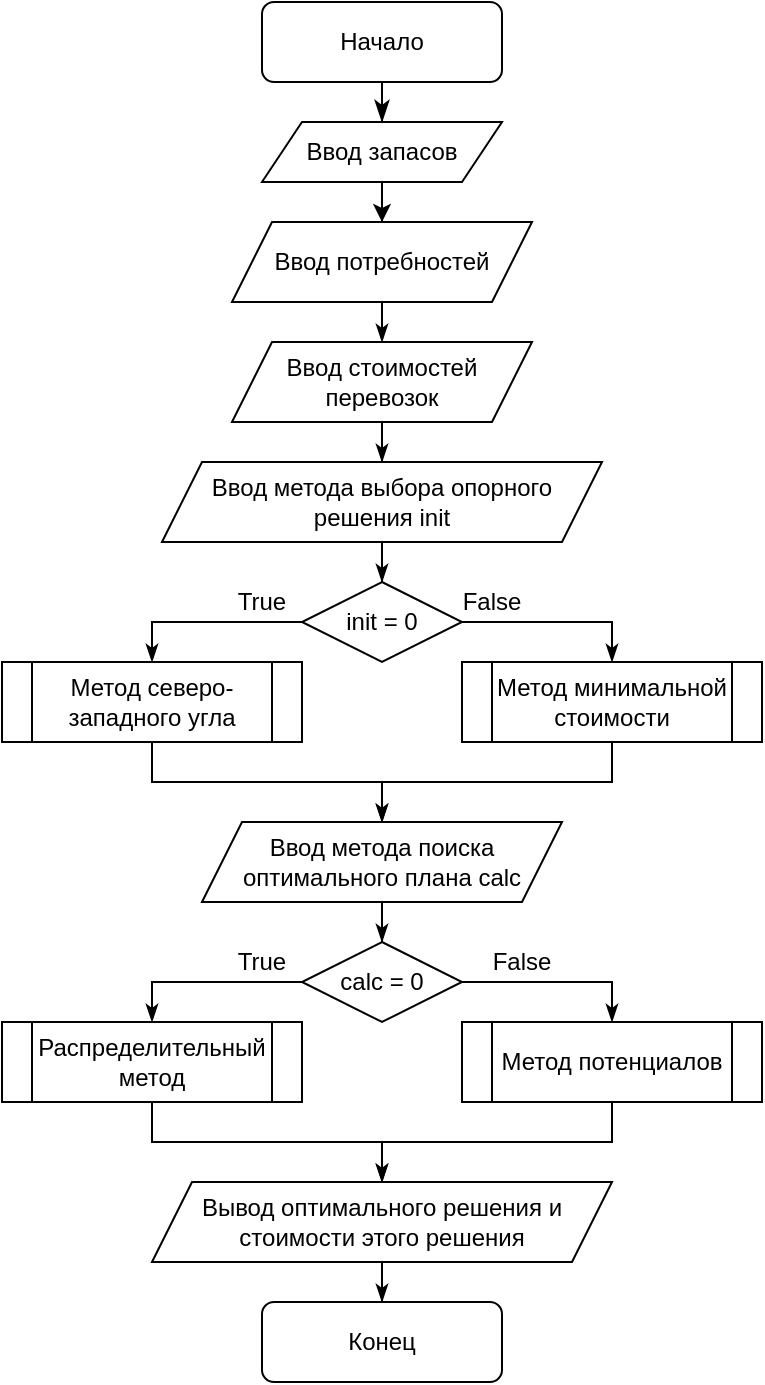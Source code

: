 <mxfile version="13.8.1" type="device"><diagram id="C5RBs43oDa-KdzZeNtuy" name="Page-1"><mxGraphModel dx="1038" dy="523" grid="1" gridSize="10" guides="1" tooltips="1" connect="1" arrows="1" fold="1" page="1" pageScale="1" pageWidth="827" pageHeight="1169" math="0" shadow="0"><root><mxCell id="WIyWlLk6GJQsqaUBKTNV-0"/><mxCell id="WIyWlLk6GJQsqaUBKTNV-1" parent="WIyWlLk6GJQsqaUBKTNV-0"/><mxCell id="WIyWlLk6GJQsqaUBKTNV-2" value="" style="rounded=0;html=1;jettySize=auto;orthogonalLoop=1;fontSize=11;endArrow=classicThin;endFill=1;endSize=8;strokeWidth=1;shadow=0;labelBackgroundColor=none;edgeStyle=orthogonalEdgeStyle;entryX=0.5;entryY=0;entryDx=0;entryDy=0;" parent="WIyWlLk6GJQsqaUBKTNV-1" source="WIyWlLk6GJQsqaUBKTNV-3" target="0Va-3D-5Pdf1fBnq2AyC-14" edge="1"><mxGeometry relative="1" as="geometry"><mxPoint x="200" y="80" as="targetPoint"/></mxGeometry></mxCell><mxCell id="WIyWlLk6GJQsqaUBKTNV-3" value="Начало" style="rounded=1;whiteSpace=wrap;html=1;fontSize=12;glass=0;strokeWidth=1;shadow=0;" parent="WIyWlLk6GJQsqaUBKTNV-1" vertex="1"><mxGeometry x="140" width="120" height="40" as="geometry"/></mxCell><mxCell id="0Va-3D-5Pdf1fBnq2AyC-2" style="edgeStyle=orthogonalEdgeStyle;rounded=0;orthogonalLoop=1;jettySize=auto;html=1;entryX=0.5;entryY=0;entryDx=0;entryDy=0;entryPerimeter=0;" edge="1" parent="WIyWlLk6GJQsqaUBKTNV-1" source="0Va-3D-5Pdf1fBnq2AyC-14" target="0Va-3D-5Pdf1fBnq2AyC-13"><mxGeometry relative="1" as="geometry"><mxPoint x="200" y="110" as="sourcePoint"/><mxPoint x="200" y="150" as="targetPoint"/></mxGeometry></mxCell><mxCell id="0Va-3D-5Pdf1fBnq2AyC-4" style="edgeStyle=orthogonalEdgeStyle;rounded=0;orthogonalLoop=1;jettySize=auto;html=1;endArrow=classicThin;endFill=1;entryX=0.5;entryY=0;entryDx=0;entryDy=0;exitX=0.5;exitY=1;exitDx=0;exitDy=0;" edge="1" parent="WIyWlLk6GJQsqaUBKTNV-1" source="0Va-3D-5Pdf1fBnq2AyC-13" target="0Va-3D-5Pdf1fBnq2AyC-11"><mxGeometry relative="1" as="geometry"><mxPoint x="200" y="190" as="sourcePoint"/><mxPoint x="200" y="230" as="targetPoint"/></mxGeometry></mxCell><mxCell id="0Va-3D-5Pdf1fBnq2AyC-8" style="edgeStyle=orthogonalEdgeStyle;rounded=0;orthogonalLoop=1;jettySize=auto;html=1;entryX=0.5;entryY=0;entryDx=0;entryDy=0;endArrow=classicThin;endFill=1;" edge="1" parent="WIyWlLk6GJQsqaUBKTNV-1" source="0Va-3D-5Pdf1fBnq2AyC-10" target="0Va-3D-5Pdf1fBnq2AyC-7"><mxGeometry relative="1" as="geometry"><mxPoint x="200" y="350" as="sourcePoint"/></mxGeometry></mxCell><mxCell id="0Va-3D-5Pdf1fBnq2AyC-16" style="edgeStyle=orthogonalEdgeStyle;rounded=0;orthogonalLoop=1;jettySize=auto;html=1;exitX=0;exitY=0.5;exitDx=0;exitDy=0;endArrow=classicThin;endFill=1;" edge="1" parent="WIyWlLk6GJQsqaUBKTNV-1" source="0Va-3D-5Pdf1fBnq2AyC-7" target="0Va-3D-5Pdf1fBnq2AyC-9"><mxGeometry relative="1" as="geometry"/></mxCell><mxCell id="0Va-3D-5Pdf1fBnq2AyC-17" style="edgeStyle=orthogonalEdgeStyle;rounded=0;orthogonalLoop=1;jettySize=auto;html=1;entryX=0.5;entryY=0;entryDx=0;entryDy=0;endArrow=classicThin;endFill=1;" edge="1" parent="WIyWlLk6GJQsqaUBKTNV-1" source="0Va-3D-5Pdf1fBnq2AyC-7" target="0Va-3D-5Pdf1fBnq2AyC-15"><mxGeometry relative="1" as="geometry"><Array as="points"><mxPoint x="315" y="310"/></Array></mxGeometry></mxCell><mxCell id="0Va-3D-5Pdf1fBnq2AyC-7" value="init = 0" style="rhombus;whiteSpace=wrap;html=1;" vertex="1" parent="WIyWlLk6GJQsqaUBKTNV-1"><mxGeometry x="160" y="290" width="80" height="40" as="geometry"/></mxCell><mxCell id="0Va-3D-5Pdf1fBnq2AyC-20" style="edgeStyle=orthogonalEdgeStyle;rounded=0;orthogonalLoop=1;jettySize=auto;html=1;endArrow=classicThin;endFill=1;" edge="1" parent="WIyWlLk6GJQsqaUBKTNV-1" source="0Va-3D-5Pdf1fBnq2AyC-9" target="0Va-3D-5Pdf1fBnq2AyC-18"><mxGeometry relative="1" as="geometry"><mxPoint x="200" y="445" as="targetPoint"/></mxGeometry></mxCell><mxCell id="0Va-3D-5Pdf1fBnq2AyC-9" value="Метод северо-западного угла" style="shape=process;whiteSpace=wrap;html=1;backgroundOutline=1;" vertex="1" parent="WIyWlLk6GJQsqaUBKTNV-1"><mxGeometry x="10" y="330" width="150" height="40" as="geometry"/></mxCell><mxCell id="0Va-3D-5Pdf1fBnq2AyC-10" value="&lt;span&gt;Ввод метода выбора опорного решения init&lt;/span&gt;" style="shape=parallelogram;perimeter=parallelogramPerimeter;whiteSpace=wrap;html=1;fixedSize=1;" vertex="1" parent="WIyWlLk6GJQsqaUBKTNV-1"><mxGeometry x="90" y="230" width="220" height="40" as="geometry"/></mxCell><mxCell id="0Va-3D-5Pdf1fBnq2AyC-12" value="" style="edgeStyle=orthogonalEdgeStyle;rounded=0;orthogonalLoop=1;jettySize=auto;html=1;endArrow=classicThin;endFill=1;exitX=0.5;exitY=1;exitDx=0;exitDy=0;" edge="1" parent="WIyWlLk6GJQsqaUBKTNV-1" source="0Va-3D-5Pdf1fBnq2AyC-11" target="0Va-3D-5Pdf1fBnq2AyC-10"><mxGeometry relative="1" as="geometry"><mxPoint x="200" y="260" as="sourcePoint"/></mxGeometry></mxCell><mxCell id="0Va-3D-5Pdf1fBnq2AyC-11" value="&lt;span&gt;Ввод стоимостей перевозок&lt;/span&gt;" style="shape=parallelogram;perimeter=parallelogramPerimeter;whiteSpace=wrap;html=1;fixedSize=1;" vertex="1" parent="WIyWlLk6GJQsqaUBKTNV-1"><mxGeometry x="125" y="170" width="150" height="40" as="geometry"/></mxCell><mxCell id="0Va-3D-5Pdf1fBnq2AyC-13" value="&lt;span&gt;Ввод потребностей&lt;/span&gt;" style="shape=parallelogram;perimeter=parallelogramPerimeter;whiteSpace=wrap;html=1;fixedSize=1;" vertex="1" parent="WIyWlLk6GJQsqaUBKTNV-1"><mxGeometry x="125" y="110" width="150" height="40" as="geometry"/></mxCell><mxCell id="0Va-3D-5Pdf1fBnq2AyC-14" value="&lt;span&gt;Ввод запасов&lt;/span&gt;" style="shape=parallelogram;perimeter=parallelogramPerimeter;whiteSpace=wrap;html=1;fixedSize=1;" vertex="1" parent="WIyWlLk6GJQsqaUBKTNV-1"><mxGeometry x="140" y="60" width="120" height="30" as="geometry"/></mxCell><mxCell id="0Va-3D-5Pdf1fBnq2AyC-19" style="edgeStyle=orthogonalEdgeStyle;rounded=0;orthogonalLoop=1;jettySize=auto;html=1;endArrow=classicThin;endFill=1;" edge="1" parent="WIyWlLk6GJQsqaUBKTNV-1" source="0Va-3D-5Pdf1fBnq2AyC-15" target="0Va-3D-5Pdf1fBnq2AyC-18"><mxGeometry relative="1" as="geometry"><mxPoint x="200" y="445" as="targetPoint"/></mxGeometry></mxCell><mxCell id="0Va-3D-5Pdf1fBnq2AyC-15" value="Метод минимальной стоимости" style="shape=process;whiteSpace=wrap;html=1;backgroundOutline=1;" vertex="1" parent="WIyWlLk6GJQsqaUBKTNV-1"><mxGeometry x="240" y="330" width="150" height="40" as="geometry"/></mxCell><mxCell id="0Va-3D-5Pdf1fBnq2AyC-22" style="edgeStyle=orthogonalEdgeStyle;rounded=0;orthogonalLoop=1;jettySize=auto;html=1;endArrow=classicThin;endFill=1;" edge="1" parent="WIyWlLk6GJQsqaUBKTNV-1" source="0Va-3D-5Pdf1fBnq2AyC-18" target="0Va-3D-5Pdf1fBnq2AyC-21"><mxGeometry relative="1" as="geometry"/></mxCell><mxCell id="0Va-3D-5Pdf1fBnq2AyC-18" value="&lt;span&gt;Ввод метода поиска оптимального плана calc&lt;/span&gt;" style="shape=parallelogram;perimeter=parallelogramPerimeter;whiteSpace=wrap;html=1;fixedSize=1;" vertex="1" parent="WIyWlLk6GJQsqaUBKTNV-1"><mxGeometry x="110" y="410" width="180" height="40" as="geometry"/></mxCell><mxCell id="0Va-3D-5Pdf1fBnq2AyC-26" style="edgeStyle=orthogonalEdgeStyle;rounded=0;orthogonalLoop=1;jettySize=auto;html=1;entryX=0.5;entryY=0;entryDx=0;entryDy=0;endArrow=classicThin;endFill=1;" edge="1" parent="WIyWlLk6GJQsqaUBKTNV-1" source="0Va-3D-5Pdf1fBnq2AyC-21" target="0Va-3D-5Pdf1fBnq2AyC-23"><mxGeometry relative="1" as="geometry"><Array as="points"><mxPoint x="85" y="490"/></Array></mxGeometry></mxCell><mxCell id="0Va-3D-5Pdf1fBnq2AyC-30" style="edgeStyle=orthogonalEdgeStyle;rounded=0;orthogonalLoop=1;jettySize=auto;html=1;exitX=1;exitY=0.5;exitDx=0;exitDy=0;entryX=0.5;entryY=0;entryDx=0;entryDy=0;endArrow=classicThin;endFill=1;" edge="1" parent="WIyWlLk6GJQsqaUBKTNV-1" source="0Va-3D-5Pdf1fBnq2AyC-21" target="0Va-3D-5Pdf1fBnq2AyC-29"><mxGeometry relative="1" as="geometry"/></mxCell><mxCell id="0Va-3D-5Pdf1fBnq2AyC-21" value="calc&amp;nbsp;= 0" style="rhombus;whiteSpace=wrap;html=1;" vertex="1" parent="WIyWlLk6GJQsqaUBKTNV-1"><mxGeometry x="160" y="470" width="80" height="40" as="geometry"/></mxCell><mxCell id="0Va-3D-5Pdf1fBnq2AyC-32" style="edgeStyle=orthogonalEdgeStyle;rounded=0;orthogonalLoop=1;jettySize=auto;html=1;endArrow=classicThin;endFill=1;" edge="1" parent="WIyWlLk6GJQsqaUBKTNV-1" source="0Va-3D-5Pdf1fBnq2AyC-23" target="0Va-3D-5Pdf1fBnq2AyC-31"><mxGeometry relative="1" as="geometry"/></mxCell><mxCell id="0Va-3D-5Pdf1fBnq2AyC-23" value="Распределительный метод" style="shape=process;whiteSpace=wrap;html=1;backgroundOutline=1;" vertex="1" parent="WIyWlLk6GJQsqaUBKTNV-1"><mxGeometry x="10" y="510" width="150" height="40" as="geometry"/></mxCell><mxCell id="0Va-3D-5Pdf1fBnq2AyC-24" value="True" style="text;html=1;strokeColor=none;fillColor=none;align=center;verticalAlign=middle;whiteSpace=wrap;rounded=0;" vertex="1" parent="WIyWlLk6GJQsqaUBKTNV-1"><mxGeometry x="120" y="290" width="40" height="20" as="geometry"/></mxCell><mxCell id="0Va-3D-5Pdf1fBnq2AyC-25" value="False" style="text;html=1;strokeColor=none;fillColor=none;align=center;verticalAlign=middle;whiteSpace=wrap;rounded=0;" vertex="1" parent="WIyWlLk6GJQsqaUBKTNV-1"><mxGeometry x="235" y="290" width="40" height="20" as="geometry"/></mxCell><mxCell id="0Va-3D-5Pdf1fBnq2AyC-27" value="True" style="text;html=1;strokeColor=none;fillColor=none;align=center;verticalAlign=middle;whiteSpace=wrap;rounded=0;" vertex="1" parent="WIyWlLk6GJQsqaUBKTNV-1"><mxGeometry x="120" y="470" width="40" height="20" as="geometry"/></mxCell><mxCell id="0Va-3D-5Pdf1fBnq2AyC-28" value="False" style="text;html=1;strokeColor=none;fillColor=none;align=center;verticalAlign=middle;whiteSpace=wrap;rounded=0;" vertex="1" parent="WIyWlLk6GJQsqaUBKTNV-1"><mxGeometry x="250" y="470" width="40" height="20" as="geometry"/></mxCell><mxCell id="0Va-3D-5Pdf1fBnq2AyC-33" style="edgeStyle=orthogonalEdgeStyle;rounded=0;orthogonalLoop=1;jettySize=auto;html=1;endArrow=classicThin;endFill=1;" edge="1" parent="WIyWlLk6GJQsqaUBKTNV-1" source="0Va-3D-5Pdf1fBnq2AyC-29" target="0Va-3D-5Pdf1fBnq2AyC-31"><mxGeometry relative="1" as="geometry"/></mxCell><mxCell id="0Va-3D-5Pdf1fBnq2AyC-29" value="Метод потенциалов" style="shape=process;whiteSpace=wrap;html=1;backgroundOutline=1;" vertex="1" parent="WIyWlLk6GJQsqaUBKTNV-1"><mxGeometry x="240" y="510" width="150" height="40" as="geometry"/></mxCell><mxCell id="0Va-3D-5Pdf1fBnq2AyC-35" style="edgeStyle=orthogonalEdgeStyle;rounded=0;orthogonalLoop=1;jettySize=auto;html=1;endArrow=classicThin;endFill=1;" edge="1" parent="WIyWlLk6GJQsqaUBKTNV-1" source="0Va-3D-5Pdf1fBnq2AyC-31" target="0Va-3D-5Pdf1fBnq2AyC-34"><mxGeometry relative="1" as="geometry"/></mxCell><mxCell id="0Va-3D-5Pdf1fBnq2AyC-31" value="&lt;span&gt;Вывод оптимального решения и стоимости этого решения&lt;/span&gt;" style="shape=parallelogram;perimeter=parallelogramPerimeter;whiteSpace=wrap;html=1;fixedSize=1;" vertex="1" parent="WIyWlLk6GJQsqaUBKTNV-1"><mxGeometry x="85" y="590" width="230" height="40" as="geometry"/></mxCell><mxCell id="0Va-3D-5Pdf1fBnq2AyC-34" value="Конец" style="rounded=1;whiteSpace=wrap;html=1;fontSize=12;glass=0;strokeWidth=1;shadow=0;" vertex="1" parent="WIyWlLk6GJQsqaUBKTNV-1"><mxGeometry x="140" y="650" width="120" height="40" as="geometry"/></mxCell></root></mxGraphModel></diagram></mxfile>